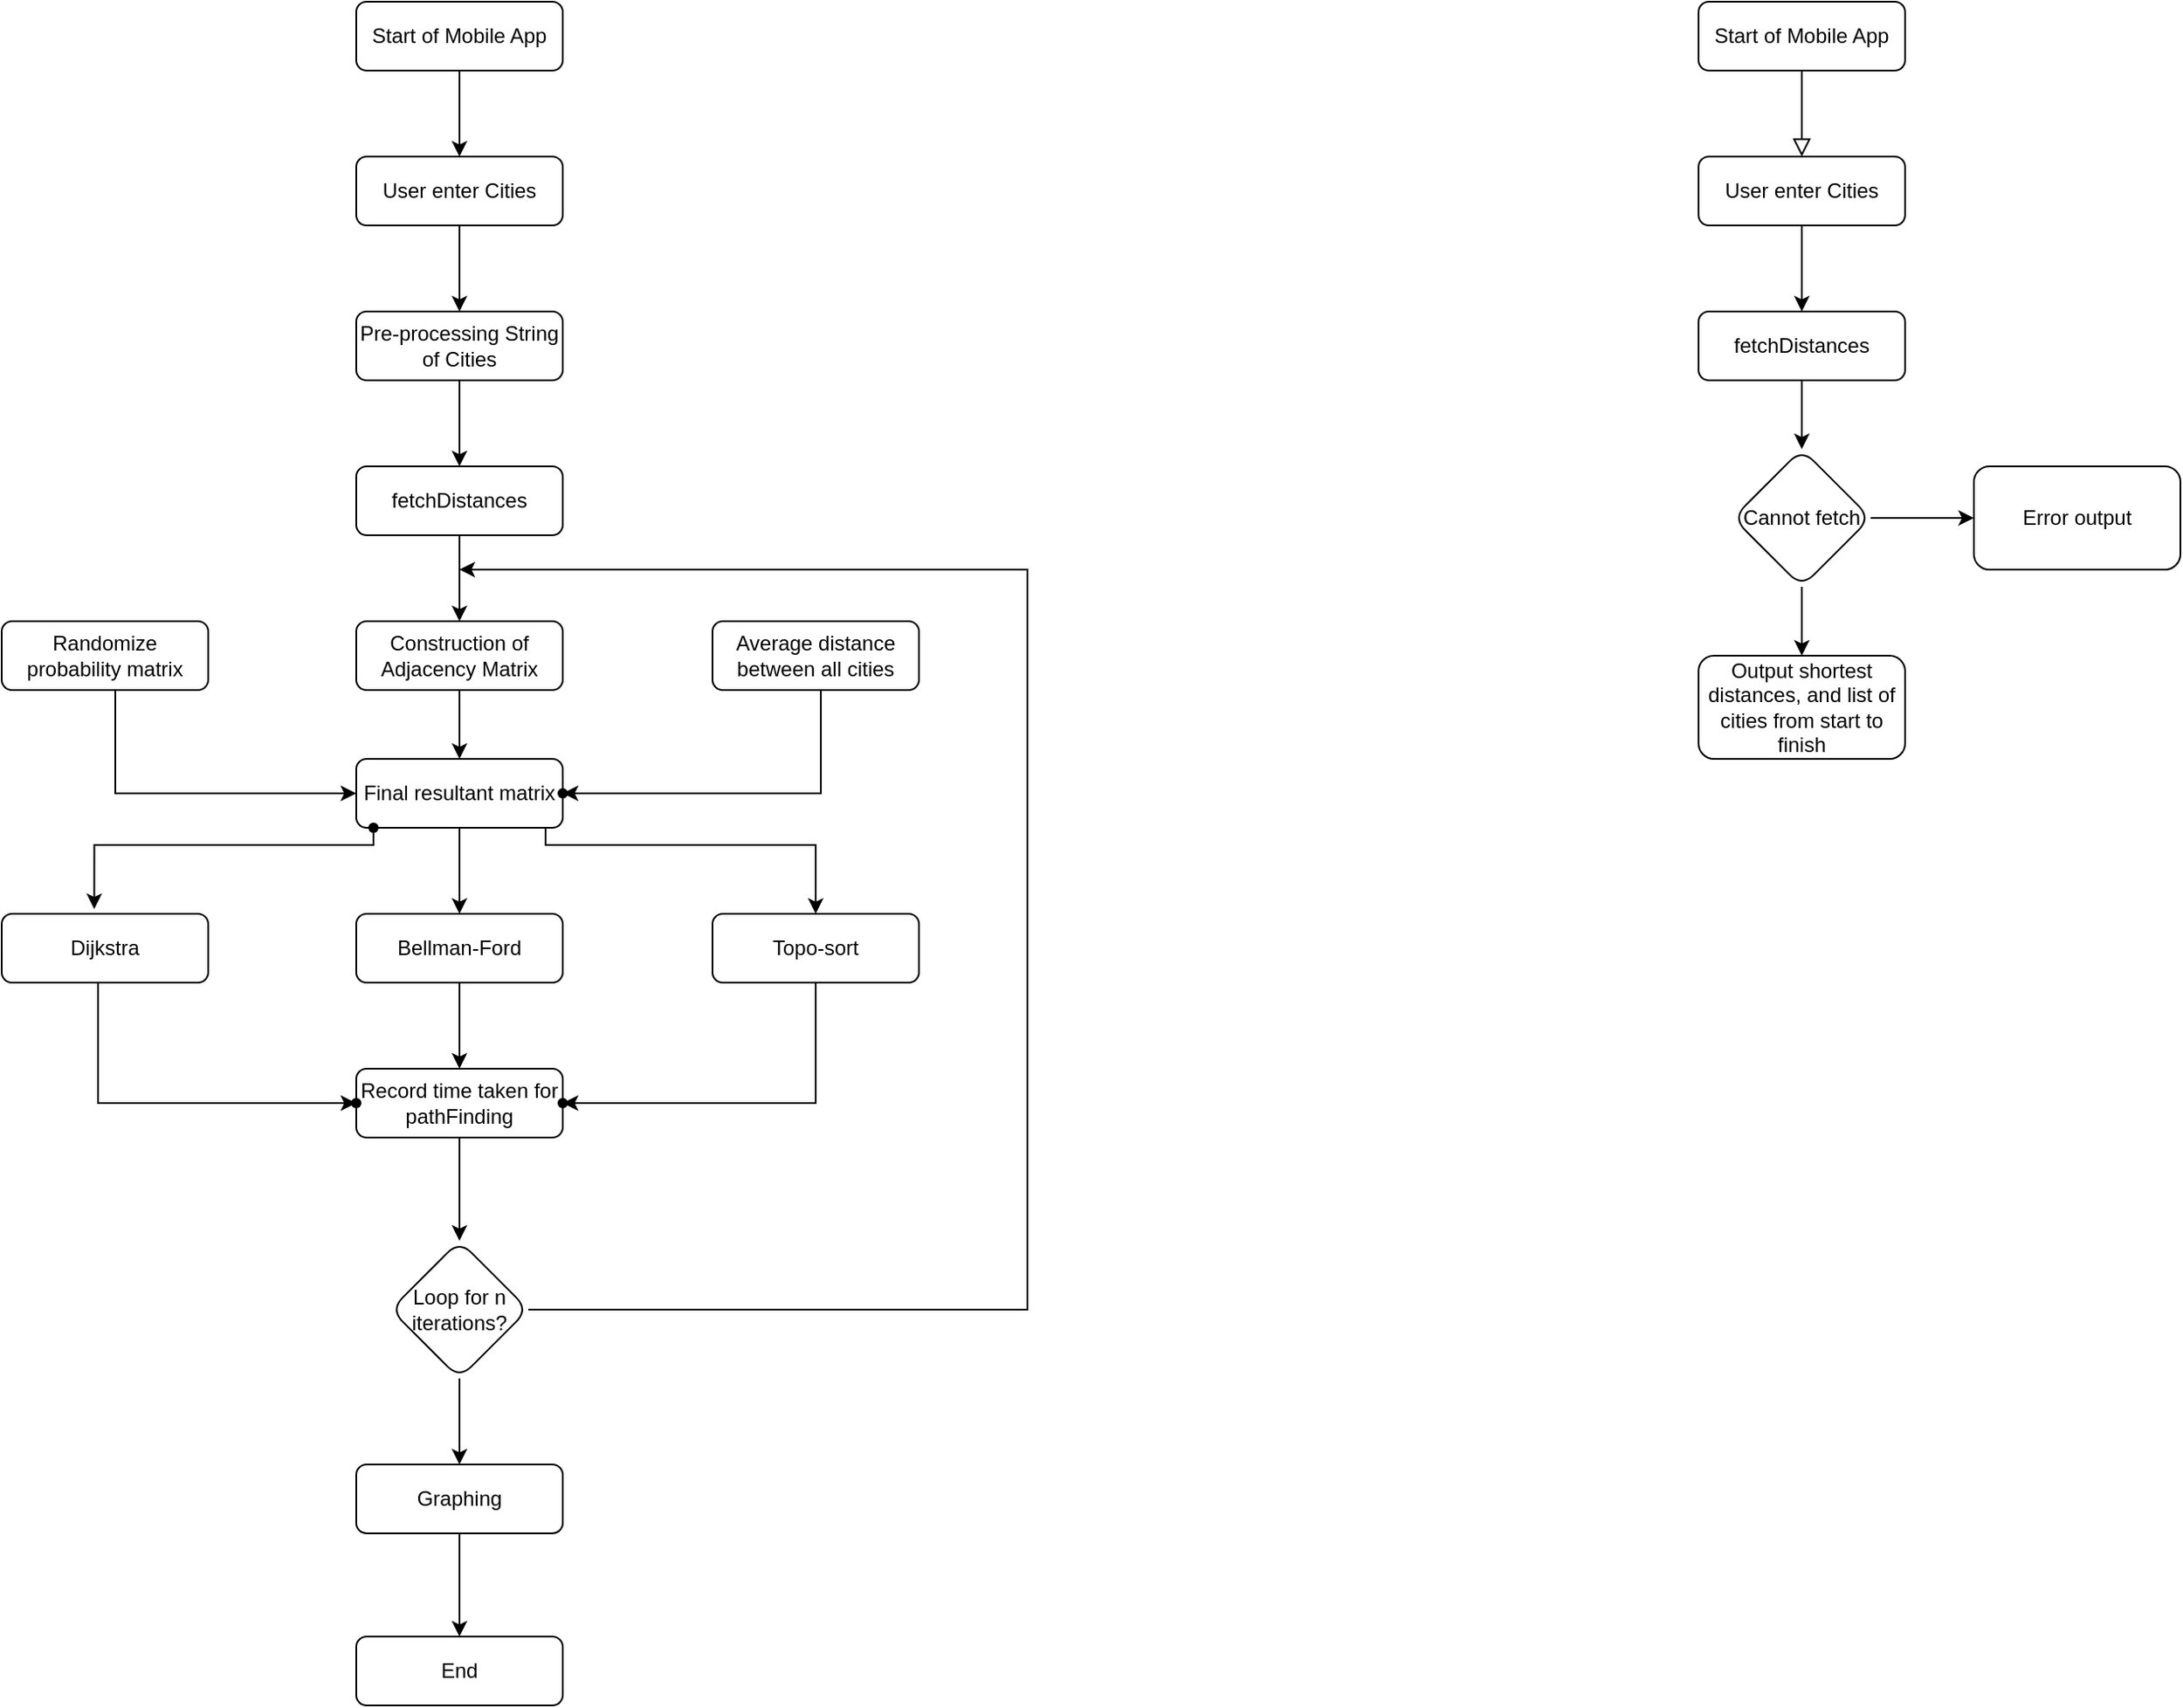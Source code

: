 <mxfile version="24.0.1" type="device">
  <diagram id="C5RBs43oDa-KdzZeNtuy" name="Page-1">
    <mxGraphModel dx="1038" dy="527" grid="1" gridSize="10" guides="1" tooltips="1" connect="1" arrows="1" fold="1" page="1" pageScale="1" pageWidth="827" pageHeight="1169" math="0" shadow="0">
      <root>
        <mxCell id="WIyWlLk6GJQsqaUBKTNV-0" />
        <mxCell id="WIyWlLk6GJQsqaUBKTNV-1" parent="WIyWlLk6GJQsqaUBKTNV-0" />
        <mxCell id="WIyWlLk6GJQsqaUBKTNV-2" value="" style="rounded=0;html=1;jettySize=auto;orthogonalLoop=1;fontSize=11;endArrow=block;endFill=0;endSize=8;strokeWidth=1;shadow=0;labelBackgroundColor=none;edgeStyle=orthogonalEdgeStyle;" parent="WIyWlLk6GJQsqaUBKTNV-1" source="WIyWlLk6GJQsqaUBKTNV-3" edge="1">
          <mxGeometry relative="1" as="geometry">
            <mxPoint x="1340" y="100" as="targetPoint" />
          </mxGeometry>
        </mxCell>
        <mxCell id="WIyWlLk6GJQsqaUBKTNV-3" value="Start of Mobile App" style="rounded=1;whiteSpace=wrap;html=1;fontSize=12;glass=0;strokeWidth=1;shadow=0;" parent="WIyWlLk6GJQsqaUBKTNV-1" vertex="1">
          <mxGeometry x="1280" y="10" width="120" height="40" as="geometry" />
        </mxCell>
        <mxCell id="_Al638wbRoUYLRKJ5lqs-1" value="" style="edgeStyle=orthogonalEdgeStyle;rounded=0;orthogonalLoop=1;jettySize=auto;html=1;" edge="1" parent="WIyWlLk6GJQsqaUBKTNV-1" source="A8aQw49He0DX6QqjNbaR-1" target="_Al638wbRoUYLRKJ5lqs-0">
          <mxGeometry relative="1" as="geometry" />
        </mxCell>
        <mxCell id="A8aQw49He0DX6QqjNbaR-1" value="User enter Cities" style="rounded=1;whiteSpace=wrap;html=1;fontSize=12;glass=0;strokeWidth=1;shadow=0;" parent="WIyWlLk6GJQsqaUBKTNV-1" vertex="1">
          <mxGeometry x="1280" y="100" width="120" height="40" as="geometry" />
        </mxCell>
        <mxCell id="_Al638wbRoUYLRKJ5lqs-3" value="" style="edgeStyle=orthogonalEdgeStyle;rounded=0;orthogonalLoop=1;jettySize=auto;html=1;" edge="1" parent="WIyWlLk6GJQsqaUBKTNV-1" source="_Al638wbRoUYLRKJ5lqs-0" target="_Al638wbRoUYLRKJ5lqs-2">
          <mxGeometry relative="1" as="geometry" />
        </mxCell>
        <mxCell id="_Al638wbRoUYLRKJ5lqs-0" value="fetchDistances" style="rounded=1;whiteSpace=wrap;html=1;fontSize=12;glass=0;strokeWidth=1;shadow=0;" vertex="1" parent="WIyWlLk6GJQsqaUBKTNV-1">
          <mxGeometry x="1280" y="190" width="120" height="40" as="geometry" />
        </mxCell>
        <mxCell id="_Al638wbRoUYLRKJ5lqs-5" value="" style="edgeStyle=orthogonalEdgeStyle;rounded=0;orthogonalLoop=1;jettySize=auto;html=1;" edge="1" parent="WIyWlLk6GJQsqaUBKTNV-1" source="_Al638wbRoUYLRKJ5lqs-2" target="_Al638wbRoUYLRKJ5lqs-4">
          <mxGeometry relative="1" as="geometry" />
        </mxCell>
        <mxCell id="_Al638wbRoUYLRKJ5lqs-7" value="" style="edgeStyle=orthogonalEdgeStyle;rounded=0;orthogonalLoop=1;jettySize=auto;html=1;" edge="1" parent="WIyWlLk6GJQsqaUBKTNV-1" source="_Al638wbRoUYLRKJ5lqs-2" target="_Al638wbRoUYLRKJ5lqs-6">
          <mxGeometry relative="1" as="geometry" />
        </mxCell>
        <mxCell id="_Al638wbRoUYLRKJ5lqs-2" value="Cannot fetch" style="rhombus;whiteSpace=wrap;html=1;rounded=1;glass=0;strokeWidth=1;shadow=0;" vertex="1" parent="WIyWlLk6GJQsqaUBKTNV-1">
          <mxGeometry x="1300" y="270" width="80" height="80" as="geometry" />
        </mxCell>
        <mxCell id="_Al638wbRoUYLRKJ5lqs-4" value="Error output" style="whiteSpace=wrap;html=1;rounded=1;glass=0;strokeWidth=1;shadow=0;" vertex="1" parent="WIyWlLk6GJQsqaUBKTNV-1">
          <mxGeometry x="1440" y="280" width="120" height="60" as="geometry" />
        </mxCell>
        <mxCell id="_Al638wbRoUYLRKJ5lqs-6" value="Output shortest distances, and list of cities from start to finish" style="whiteSpace=wrap;html=1;rounded=1;glass=0;strokeWidth=1;shadow=0;" vertex="1" parent="WIyWlLk6GJQsqaUBKTNV-1">
          <mxGeometry x="1280" y="390" width="120" height="60" as="geometry" />
        </mxCell>
        <mxCell id="_Al638wbRoUYLRKJ5lqs-10" value="" style="edgeStyle=orthogonalEdgeStyle;rounded=0;orthogonalLoop=1;jettySize=auto;html=1;" edge="1" parent="WIyWlLk6GJQsqaUBKTNV-1" source="_Al638wbRoUYLRKJ5lqs-8" target="_Al638wbRoUYLRKJ5lqs-9">
          <mxGeometry relative="1" as="geometry" />
        </mxCell>
        <mxCell id="_Al638wbRoUYLRKJ5lqs-8" value="Start of Mobile App" style="rounded=1;whiteSpace=wrap;html=1;fontSize=12;glass=0;strokeWidth=1;shadow=0;" vertex="1" parent="WIyWlLk6GJQsqaUBKTNV-1">
          <mxGeometry x="500" y="10" width="120" height="40" as="geometry" />
        </mxCell>
        <mxCell id="_Al638wbRoUYLRKJ5lqs-12" value="" style="edgeStyle=orthogonalEdgeStyle;rounded=0;orthogonalLoop=1;jettySize=auto;html=1;" edge="1" parent="WIyWlLk6GJQsqaUBKTNV-1" source="_Al638wbRoUYLRKJ5lqs-9" target="_Al638wbRoUYLRKJ5lqs-11">
          <mxGeometry relative="1" as="geometry" />
        </mxCell>
        <mxCell id="_Al638wbRoUYLRKJ5lqs-9" value="User enter Cities" style="rounded=1;whiteSpace=wrap;html=1;fontSize=12;glass=0;strokeWidth=1;shadow=0;" vertex="1" parent="WIyWlLk6GJQsqaUBKTNV-1">
          <mxGeometry x="500" y="100" width="120" height="40" as="geometry" />
        </mxCell>
        <mxCell id="_Al638wbRoUYLRKJ5lqs-14" value="" style="edgeStyle=orthogonalEdgeStyle;rounded=0;orthogonalLoop=1;jettySize=auto;html=1;" edge="1" parent="WIyWlLk6GJQsqaUBKTNV-1" source="_Al638wbRoUYLRKJ5lqs-11" target="_Al638wbRoUYLRKJ5lqs-13">
          <mxGeometry relative="1" as="geometry" />
        </mxCell>
        <mxCell id="_Al638wbRoUYLRKJ5lqs-11" value="Pre-processing String of Cities" style="rounded=1;whiteSpace=wrap;html=1;fontSize=12;glass=0;strokeWidth=1;shadow=0;" vertex="1" parent="WIyWlLk6GJQsqaUBKTNV-1">
          <mxGeometry x="500" y="190" width="120" height="40" as="geometry" />
        </mxCell>
        <mxCell id="_Al638wbRoUYLRKJ5lqs-16" value="" style="edgeStyle=orthogonalEdgeStyle;rounded=0;orthogonalLoop=1;jettySize=auto;html=1;" edge="1" parent="WIyWlLk6GJQsqaUBKTNV-1" source="_Al638wbRoUYLRKJ5lqs-13" target="_Al638wbRoUYLRKJ5lqs-15">
          <mxGeometry relative="1" as="geometry" />
        </mxCell>
        <mxCell id="_Al638wbRoUYLRKJ5lqs-13" value="fetchDistances" style="rounded=1;whiteSpace=wrap;html=1;fontSize=12;glass=0;strokeWidth=1;shadow=0;" vertex="1" parent="WIyWlLk6GJQsqaUBKTNV-1">
          <mxGeometry x="500" y="280" width="120" height="40" as="geometry" />
        </mxCell>
        <mxCell id="_Al638wbRoUYLRKJ5lqs-18" value="" style="edgeStyle=orthogonalEdgeStyle;rounded=0;orthogonalLoop=1;jettySize=auto;html=1;" edge="1" parent="WIyWlLk6GJQsqaUBKTNV-1" source="_Al638wbRoUYLRKJ5lqs-15" target="_Al638wbRoUYLRKJ5lqs-17">
          <mxGeometry relative="1" as="geometry" />
        </mxCell>
        <mxCell id="_Al638wbRoUYLRKJ5lqs-15" value="Construction of Adjacency Matrix" style="rounded=1;whiteSpace=wrap;html=1;fontSize=12;glass=0;strokeWidth=1;shadow=0;" vertex="1" parent="WIyWlLk6GJQsqaUBKTNV-1">
          <mxGeometry x="500" y="370" width="120" height="40" as="geometry" />
        </mxCell>
        <mxCell id="_Al638wbRoUYLRKJ5lqs-29" value="" style="edgeStyle=orthogonalEdgeStyle;rounded=0;orthogonalLoop=1;jettySize=auto;html=1;" edge="1" parent="WIyWlLk6GJQsqaUBKTNV-1" source="_Al638wbRoUYLRKJ5lqs-17" target="_Al638wbRoUYLRKJ5lqs-27">
          <mxGeometry relative="1" as="geometry" />
        </mxCell>
        <mxCell id="_Al638wbRoUYLRKJ5lqs-17" value="Final resultant matrix" style="rounded=1;whiteSpace=wrap;html=1;fontSize=12;glass=0;strokeWidth=1;shadow=0;" vertex="1" parent="WIyWlLk6GJQsqaUBKTNV-1">
          <mxGeometry x="500" y="450" width="120" height="40" as="geometry" />
        </mxCell>
        <mxCell id="_Al638wbRoUYLRKJ5lqs-22" value="" style="edgeStyle=orthogonalEdgeStyle;rounded=0;orthogonalLoop=1;jettySize=auto;html=1;entryX=0;entryY=0.5;entryDx=0;entryDy=0;" edge="1" parent="WIyWlLk6GJQsqaUBKTNV-1" source="_Al638wbRoUYLRKJ5lqs-19" target="_Al638wbRoUYLRKJ5lqs-17">
          <mxGeometry relative="1" as="geometry">
            <mxPoint x="354" y="480" as="targetPoint" />
            <Array as="points">
              <mxPoint x="360" y="470" />
            </Array>
          </mxGeometry>
        </mxCell>
        <mxCell id="_Al638wbRoUYLRKJ5lqs-19" value="Randomize probability matrix" style="rounded=1;whiteSpace=wrap;html=1;fontSize=12;glass=0;strokeWidth=1;shadow=0;" vertex="1" parent="WIyWlLk6GJQsqaUBKTNV-1">
          <mxGeometry x="294" y="370" width="120" height="40" as="geometry" />
        </mxCell>
        <mxCell id="_Al638wbRoUYLRKJ5lqs-24" value="" style="edgeStyle=orthogonalEdgeStyle;rounded=0;orthogonalLoop=1;jettySize=auto;html=1;" edge="1" parent="WIyWlLk6GJQsqaUBKTNV-1" source="_Al638wbRoUYLRKJ5lqs-20" target="_Al638wbRoUYLRKJ5lqs-23">
          <mxGeometry relative="1" as="geometry">
            <Array as="points">
              <mxPoint x="770" y="470" />
              <mxPoint x="620" y="470" />
            </Array>
          </mxGeometry>
        </mxCell>
        <mxCell id="_Al638wbRoUYLRKJ5lqs-20" value="Average distance between all cities" style="rounded=1;whiteSpace=wrap;html=1;fontSize=12;glass=0;strokeWidth=1;shadow=0;" vertex="1" parent="WIyWlLk6GJQsqaUBKTNV-1">
          <mxGeometry x="707" y="370" width="120" height="40" as="geometry" />
        </mxCell>
        <mxCell id="_Al638wbRoUYLRKJ5lqs-23" value="" style="shape=waypoint;sketch=0;size=6;pointerEvents=1;points=[];fillColor=default;resizable=0;rotatable=0;perimeter=centerPerimeter;snapToPoint=1;rounded=1;glass=0;strokeWidth=1;shadow=0;" vertex="1" parent="WIyWlLk6GJQsqaUBKTNV-1">
          <mxGeometry x="610" y="460" width="20" height="20" as="geometry" />
        </mxCell>
        <mxCell id="_Al638wbRoUYLRKJ5lqs-37" value="" style="edgeStyle=orthogonalEdgeStyle;rounded=0;orthogonalLoop=1;jettySize=auto;html=1;" edge="1" parent="WIyWlLk6GJQsqaUBKTNV-1" source="_Al638wbRoUYLRKJ5lqs-26" target="_Al638wbRoUYLRKJ5lqs-36">
          <mxGeometry relative="1" as="geometry">
            <Array as="points">
              <mxPoint x="350" y="650" />
            </Array>
          </mxGeometry>
        </mxCell>
        <mxCell id="_Al638wbRoUYLRKJ5lqs-26" value="Dijkstra" style="rounded=1;whiteSpace=wrap;html=1;fontSize=12;glass=0;strokeWidth=1;shadow=0;" vertex="1" parent="WIyWlLk6GJQsqaUBKTNV-1">
          <mxGeometry x="294" y="540" width="120" height="40" as="geometry" />
        </mxCell>
        <mxCell id="_Al638wbRoUYLRKJ5lqs-38" value="" style="edgeStyle=orthogonalEdgeStyle;rounded=0;orthogonalLoop=1;jettySize=auto;html=1;" edge="1" parent="WIyWlLk6GJQsqaUBKTNV-1" source="_Al638wbRoUYLRKJ5lqs-27" target="_Al638wbRoUYLRKJ5lqs-35">
          <mxGeometry relative="1" as="geometry" />
        </mxCell>
        <mxCell id="_Al638wbRoUYLRKJ5lqs-27" value="Bellman-Ford" style="rounded=1;whiteSpace=wrap;html=1;fontSize=12;glass=0;strokeWidth=1;shadow=0;" vertex="1" parent="WIyWlLk6GJQsqaUBKTNV-1">
          <mxGeometry x="500" y="540" width="120" height="40" as="geometry" />
        </mxCell>
        <mxCell id="_Al638wbRoUYLRKJ5lqs-40" value="" style="edgeStyle=orthogonalEdgeStyle;rounded=0;orthogonalLoop=1;jettySize=auto;html=1;" edge="1" parent="WIyWlLk6GJQsqaUBKTNV-1" source="_Al638wbRoUYLRKJ5lqs-28" target="_Al638wbRoUYLRKJ5lqs-39">
          <mxGeometry relative="1" as="geometry">
            <Array as="points">
              <mxPoint x="767" y="650" />
            </Array>
          </mxGeometry>
        </mxCell>
        <mxCell id="_Al638wbRoUYLRKJ5lqs-28" value="Topo-sort" style="rounded=1;whiteSpace=wrap;html=1;fontSize=12;glass=0;strokeWidth=1;shadow=0;" vertex="1" parent="WIyWlLk6GJQsqaUBKTNV-1">
          <mxGeometry x="707" y="540" width="120" height="40" as="geometry" />
        </mxCell>
        <mxCell id="_Al638wbRoUYLRKJ5lqs-30" value="" style="shape=waypoint;sketch=0;size=6;pointerEvents=1;points=[];fillColor=default;resizable=0;rotatable=0;perimeter=centerPerimeter;snapToPoint=1;rounded=1;glass=0;strokeWidth=1;shadow=0;" vertex="1" parent="WIyWlLk6GJQsqaUBKTNV-1">
          <mxGeometry x="500" y="480" width="20" height="20" as="geometry" />
        </mxCell>
        <mxCell id="_Al638wbRoUYLRKJ5lqs-32" value="" style="edgeStyle=orthogonalEdgeStyle;rounded=0;orthogonalLoop=1;jettySize=auto;html=1;exitX=1.115;exitY=0.62;exitDx=0;exitDy=0;exitPerimeter=0;entryX=0.448;entryY=-0.069;entryDx=0;entryDy=0;entryPerimeter=0;" edge="1" parent="WIyWlLk6GJQsqaUBKTNV-1" source="_Al638wbRoUYLRKJ5lqs-30" target="_Al638wbRoUYLRKJ5lqs-26">
          <mxGeometry relative="1" as="geometry">
            <mxPoint x="570" y="500" as="sourcePoint" />
            <mxPoint x="570" y="550" as="targetPoint" />
            <Array as="points">
              <mxPoint x="510" y="500" />
              <mxPoint x="348" y="500" />
            </Array>
          </mxGeometry>
        </mxCell>
        <mxCell id="_Al638wbRoUYLRKJ5lqs-33" value="" style="edgeStyle=orthogonalEdgeStyle;rounded=0;orthogonalLoop=1;jettySize=auto;html=1;entryX=0.5;entryY=0;entryDx=0;entryDy=0;" edge="1" parent="WIyWlLk6GJQsqaUBKTNV-1" target="_Al638wbRoUYLRKJ5lqs-28">
          <mxGeometry relative="1" as="geometry">
            <mxPoint x="610" y="490" as="sourcePoint" />
            <mxPoint x="610" y="540" as="targetPoint" />
            <Array as="points">
              <mxPoint x="610" y="500" />
              <mxPoint x="767" y="500" />
            </Array>
          </mxGeometry>
        </mxCell>
        <mxCell id="_Al638wbRoUYLRKJ5lqs-42" value="" style="edgeStyle=orthogonalEdgeStyle;rounded=0;orthogonalLoop=1;jettySize=auto;html=1;" edge="1" parent="WIyWlLk6GJQsqaUBKTNV-1" source="_Al638wbRoUYLRKJ5lqs-35" target="_Al638wbRoUYLRKJ5lqs-41">
          <mxGeometry relative="1" as="geometry" />
        </mxCell>
        <mxCell id="_Al638wbRoUYLRKJ5lqs-35" value="Record time taken for pathFinding" style="rounded=1;whiteSpace=wrap;html=1;fontSize=12;glass=0;strokeWidth=1;shadow=0;" vertex="1" parent="WIyWlLk6GJQsqaUBKTNV-1">
          <mxGeometry x="500" y="630" width="120" height="40" as="geometry" />
        </mxCell>
        <mxCell id="_Al638wbRoUYLRKJ5lqs-36" value="" style="shape=waypoint;sketch=0;size=6;pointerEvents=1;points=[];fillColor=default;resizable=0;rotatable=0;perimeter=centerPerimeter;snapToPoint=1;rounded=1;glass=0;strokeWidth=1;shadow=0;" vertex="1" parent="WIyWlLk6GJQsqaUBKTNV-1">
          <mxGeometry x="490" y="640" width="20" height="20" as="geometry" />
        </mxCell>
        <mxCell id="_Al638wbRoUYLRKJ5lqs-39" value="" style="shape=waypoint;sketch=0;size=6;pointerEvents=1;points=[];fillColor=default;resizable=0;rotatable=0;perimeter=centerPerimeter;snapToPoint=1;rounded=1;glass=0;strokeWidth=1;shadow=0;" vertex="1" parent="WIyWlLk6GJQsqaUBKTNV-1">
          <mxGeometry x="610" y="640" width="20" height="20" as="geometry" />
        </mxCell>
        <mxCell id="_Al638wbRoUYLRKJ5lqs-44" value="" style="edgeStyle=orthogonalEdgeStyle;rounded=0;orthogonalLoop=1;jettySize=auto;html=1;" edge="1" parent="WIyWlLk6GJQsqaUBKTNV-1" source="_Al638wbRoUYLRKJ5lqs-41">
          <mxGeometry relative="1" as="geometry">
            <mxPoint x="560" y="340" as="targetPoint" />
            <Array as="points">
              <mxPoint x="890" y="770" />
              <mxPoint x="890" y="340" />
              <mxPoint x="560" y="340" />
            </Array>
          </mxGeometry>
        </mxCell>
        <mxCell id="_Al638wbRoUYLRKJ5lqs-46" value="" style="edgeStyle=orthogonalEdgeStyle;rounded=0;orthogonalLoop=1;jettySize=auto;html=1;" edge="1" parent="WIyWlLk6GJQsqaUBKTNV-1" source="_Al638wbRoUYLRKJ5lqs-41" target="_Al638wbRoUYLRKJ5lqs-45">
          <mxGeometry relative="1" as="geometry" />
        </mxCell>
        <mxCell id="_Al638wbRoUYLRKJ5lqs-41" value="Loop for n iterations?" style="rhombus;whiteSpace=wrap;html=1;rounded=1;glass=0;strokeWidth=1;shadow=0;" vertex="1" parent="WIyWlLk6GJQsqaUBKTNV-1">
          <mxGeometry x="520" y="730" width="80" height="80" as="geometry" />
        </mxCell>
        <mxCell id="_Al638wbRoUYLRKJ5lqs-48" value="" style="edgeStyle=orthogonalEdgeStyle;rounded=0;orthogonalLoop=1;jettySize=auto;html=1;" edge="1" parent="WIyWlLk6GJQsqaUBKTNV-1" source="_Al638wbRoUYLRKJ5lqs-45" target="_Al638wbRoUYLRKJ5lqs-47">
          <mxGeometry relative="1" as="geometry" />
        </mxCell>
        <mxCell id="_Al638wbRoUYLRKJ5lqs-45" value="Graphing" style="rounded=1;whiteSpace=wrap;html=1;fontSize=12;glass=0;strokeWidth=1;shadow=0;" vertex="1" parent="WIyWlLk6GJQsqaUBKTNV-1">
          <mxGeometry x="500" y="860" width="120" height="40" as="geometry" />
        </mxCell>
        <mxCell id="_Al638wbRoUYLRKJ5lqs-47" value="End" style="rounded=1;whiteSpace=wrap;html=1;fontSize=12;glass=0;strokeWidth=1;shadow=0;" vertex="1" parent="WIyWlLk6GJQsqaUBKTNV-1">
          <mxGeometry x="500" y="960" width="120" height="40" as="geometry" />
        </mxCell>
      </root>
    </mxGraphModel>
  </diagram>
</mxfile>
